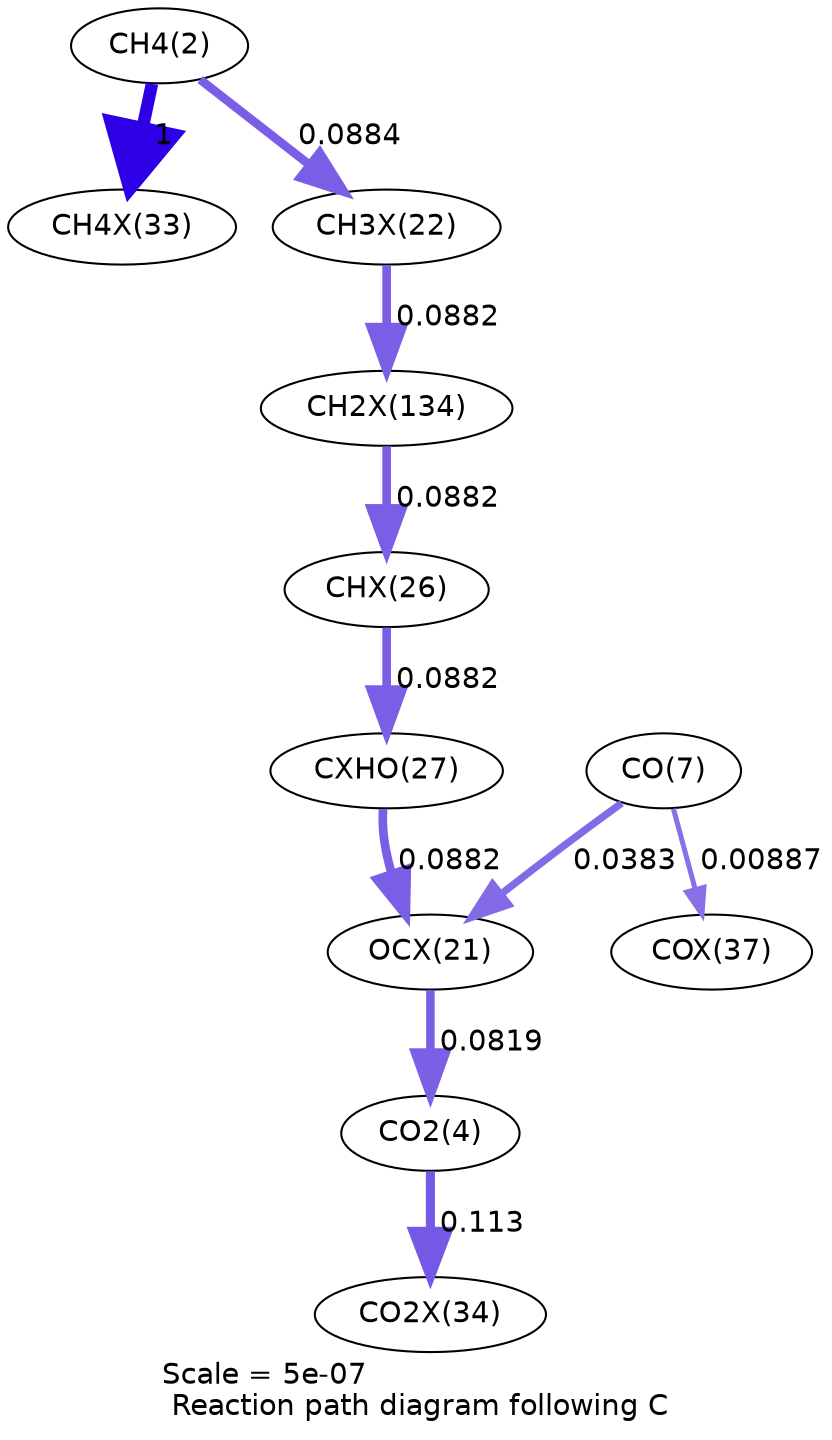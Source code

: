 digraph reaction_paths {
center=1;
s4 -> s31[fontname="Helvetica", penwidth=6, arrowsize=3, color="0.7, 1.5, 0.9"
, label=" 1"];
s4 -> s25[fontname="Helvetica", penwidth=4.17, arrowsize=2.08, color="0.7, 0.588, 0.9"
, label=" 0.0884"];
s25 -> s36[fontname="Helvetica", penwidth=4.17, arrowsize=2.08, color="0.7, 0.588, 0.9"
, label=" 0.0882"];
s36 -> s29[fontname="Helvetica", penwidth=4.17, arrowsize=2.08, color="0.7, 0.588, 0.9"
, label=" 0.0882"];
s29 -> s30[fontname="Helvetica", penwidth=4.17, arrowsize=2.08, color="0.7, 0.588, 0.9"
, label=" 0.0882"];
s30 -> s24[fontname="Helvetica", penwidth=4.17, arrowsize=2.08, color="0.7, 0.588, 0.9"
, label=" 0.0882"];
s9 -> s24[fontname="Helvetica", penwidth=3.54, arrowsize=1.77, color="0.7, 0.538, 0.9"
, label=" 0.0383"];
s9 -> s35[fontname="Helvetica", penwidth=2.43, arrowsize=1.22, color="0.7, 0.509, 0.9"
, label=" 0.00887"];
s24 -> s6[fontname="Helvetica", penwidth=4.11, arrowsize=2.06, color="0.7, 0.582, 0.9"
, label=" 0.0819"];
s6 -> s32[fontname="Helvetica", penwidth=4.35, arrowsize=2.18, color="0.7, 0.613, 0.9"
, label=" 0.113"];
s4 [ fontname="Helvetica", label="CH4(2)"];
s6 [ fontname="Helvetica", label="CO2(4)"];
s9 [ fontname="Helvetica", label="CO(7)"];
s24 [ fontname="Helvetica", label="OCX(21)"];
s25 [ fontname="Helvetica", label="CH3X(22)"];
s29 [ fontname="Helvetica", label="CHX(26)"];
s30 [ fontname="Helvetica", label="CXHO(27)"];
s31 [ fontname="Helvetica", label="CH4X(33)"];
s32 [ fontname="Helvetica", label="CO2X(34)"];
s35 [ fontname="Helvetica", label="COX(37)"];
s36 [ fontname="Helvetica", label="CH2X(134)"];
 label = "Scale = 5e-07\l Reaction path diagram following C";
 fontname = "Helvetica";
}
